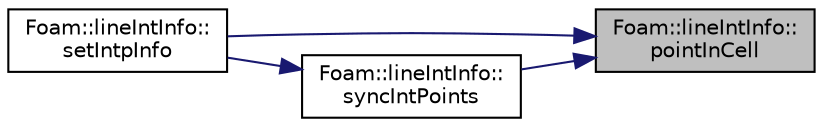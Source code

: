 digraph "Foam::lineIntInfo::pointInCell"
{
 // LATEX_PDF_SIZE
  edge [fontname="Helvetica",fontsize="10",labelfontname="Helvetica",labelfontsize="10"];
  node [fontname="Helvetica",fontsize="10",shape=record];
  rankdir="RL";
  Node1 [label="Foam::lineIntInfo::\lpointInCell",height=0.2,width=0.4,color="black", fillcolor="grey75", style="filled", fontcolor="black",tooltip=" "];
  Node1 -> Node2 [dir="back",color="midnightblue",fontsize="10",style="solid"];
  Node2 [label="Foam::lineIntInfo::\lsetIntpInfo",height=0.2,width=0.4,color="black", fillcolor="white", style="filled",URL="$classFoam_1_1lineIntInfo.html#a64df514eb61f65de409b7727463831e6",tooltip=" "];
  Node1 -> Node3 [dir="back",color="midnightblue",fontsize="10",style="solid"];
  Node3 [label="Foam::lineIntInfo::\lsyncIntPoints",height=0.2,width=0.4,color="black", fillcolor="white", style="filled",URL="$classFoam_1_1lineIntInfo.html#a1e3c0f29b900168c9fd4f4cb8cb53ffa",tooltip=" "];
  Node3 -> Node2 [dir="back",color="midnightblue",fontsize="10",style="solid"];
}
